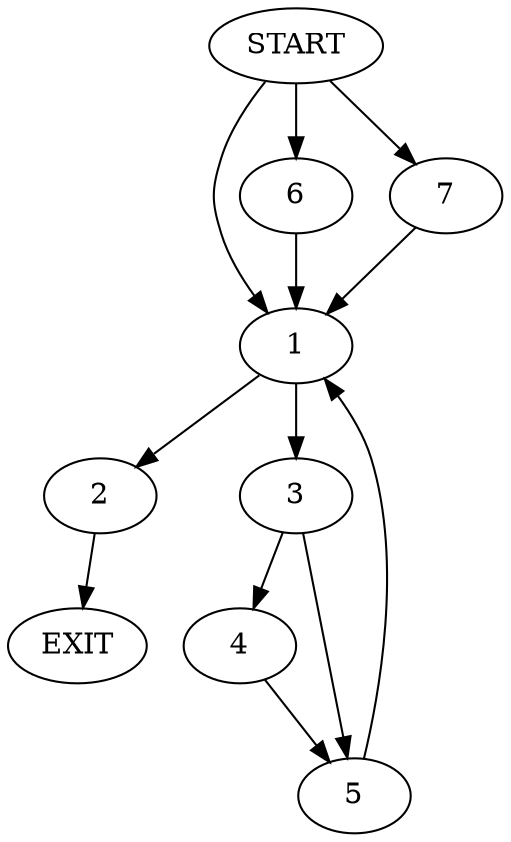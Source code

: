 digraph {
0 [label="START"]
8 [label="EXIT"]
0 -> 1
1 -> 2
1 -> 3
3 -> 4
3 -> 5
2 -> 8
5 -> 1
4 -> 5
0 -> 6
6 -> 1
0 -> 7
7 -> 1
}
